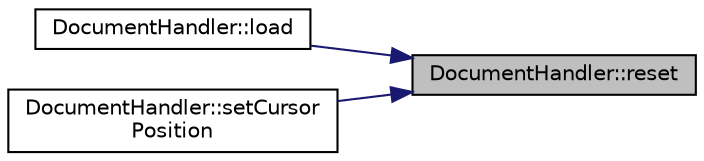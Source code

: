 digraph "DocumentHandler::reset"
{
 // INTERACTIVE_SVG=YES
 // LATEX_PDF_SIZE
  edge [fontname="Helvetica",fontsize="10",labelfontname="Helvetica",labelfontsize="10"];
  node [fontname="Helvetica",fontsize="10",shape=record];
  rankdir="RL";
  Node97 [label="DocumentHandler::reset",height=0.2,width=0.4,color="black", fillcolor="grey75", style="filled", fontcolor="black",tooltip=" "];
  Node97 -> Node98 [dir="back",color="midnightblue",fontsize="10",style="solid",fontname="Helvetica"];
  Node98 [label="DocumentHandler::load",height=0.2,width=0.4,color="black", fillcolor="white", style="filled",URL="$class_document_handler.html#ac644b1d1d0b7e38fdbd2785e480bffcc",tooltip=" "];
  Node97 -> Node99 [dir="back",color="midnightblue",fontsize="10",style="solid",fontname="Helvetica"];
  Node99 [label="DocumentHandler::setCursor\lPosition",height=0.2,width=0.4,color="black", fillcolor="white", style="filled",URL="$class_document_handler.html#a4bacf645fefc43147306c04aa9ca3761",tooltip=" "];
}
